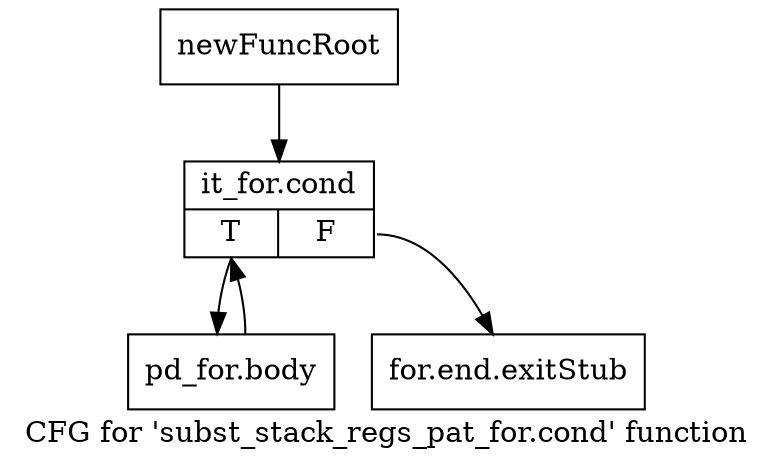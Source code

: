 digraph "CFG for 'subst_stack_regs_pat_for.cond' function" {
	label="CFG for 'subst_stack_regs_pat_for.cond' function";

	Node0xb91c9d0 [shape=record,label="{newFuncRoot}"];
	Node0xb91c9d0 -> Node0xb931e10;
	Node0xb931dc0 [shape=record,label="{for.end.exitStub}"];
	Node0xb931e10 [shape=record,label="{it_for.cond|{<s0>T|<s1>F}}"];
	Node0xb931e10:s0 -> Node0xb931e60;
	Node0xb931e10:s1 -> Node0xb931dc0;
	Node0xb931e60 [shape=record,label="{pd_for.body}"];
	Node0xb931e60 -> Node0xb931e10;
}
